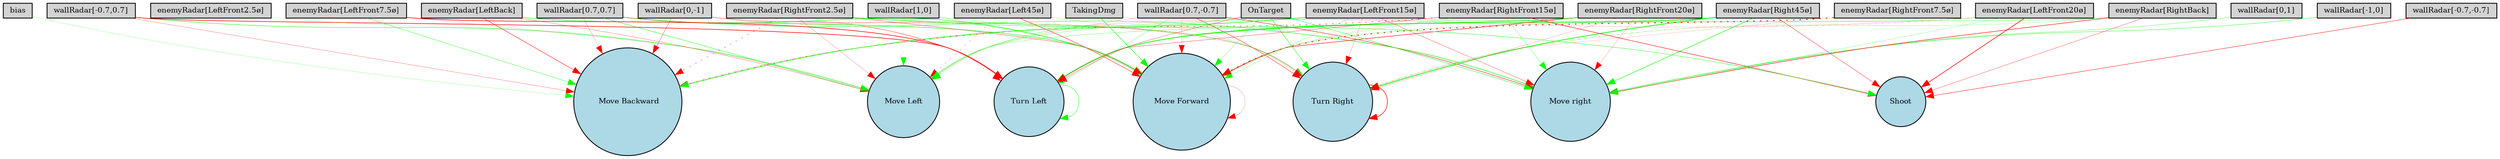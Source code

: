 digraph {
	node [fontsize=9 height=0.2 shape=circle width=0.2]
	"wallRadar[1,0]" [fillcolor=lightgray shape=box style=filled]
	"wallRadar[0,1]" [fillcolor=lightgray shape=box style=filled]
	"wallRadar[-1,0]" [fillcolor=lightgray shape=box style=filled]
	"wallRadar[0,-1]" [fillcolor=lightgray shape=box style=filled]
	"wallRadar[0.7,0.7]" [fillcolor=lightgray shape=box style=filled]
	"wallRadar[-0.7,0.7]" [fillcolor=lightgray shape=box style=filled]
	"wallRadar[-0.7,-0.7]" [fillcolor=lightgray shape=box style=filled]
	"wallRadar[0.7,-0.7]" [fillcolor=lightgray shape=box style=filled]
	"enemyRadar[RightBack]" [fillcolor=lightgray shape=box style=filled]
	"enemyRadar[LeftBack]" [fillcolor=lightgray shape=box style=filled]
	"enemyRadar[Right45ø]" [fillcolor=lightgray shape=box style=filled]
	"enemyRadar[Left45ø]" [fillcolor=lightgray shape=box style=filled]
	"enemyRadar[RightFront20ø]" [fillcolor=lightgray shape=box style=filled]
	"enemyRadar[LeftFront20ø]" [fillcolor=lightgray shape=box style=filled]
	"enemyRadar[RightFront15ø]" [fillcolor=lightgray shape=box style=filled]
	"enemyRadar[LeftFront15ø]" [fillcolor=lightgray shape=box style=filled]
	"enemyRadar[RightFront7.5ø]" [fillcolor=lightgray shape=box style=filled]
	"enemyRadar[LeftFront7.5ø]" [fillcolor=lightgray shape=box style=filled]
	"enemyRadar[RightFront2.5ø]" [fillcolor=lightgray shape=box style=filled]
	"enemyRadar[LeftFront2.5ø]" [fillcolor=lightgray shape=box style=filled]
	OnTarget [fillcolor=lightgray shape=box style=filled]
	TakingDmg [fillcolor=lightgray shape=box style=filled]
	bias [fillcolor=lightgray shape=box style=filled]
	Shoot [fillcolor=lightblue style=filled]
	"Move Forward" [fillcolor=lightblue style=filled]
	" Move Backward" [fillcolor=lightblue style=filled]
	"Move Left" [fillcolor=lightblue style=filled]
	"Move right" [fillcolor=lightblue style=filled]
	"Turn Left" [fillcolor=lightblue style=filled]
	"Turn Right" [fillcolor=lightblue style=filled]
	"enemyRadar[RightFront20ø]" -> "Turn Left" [color=green penwidth=0.6405488827039094 style=solid]
	OnTarget -> "Move Forward" [color=green penwidth=0.2273657725171508 style=solid]
	"enemyRadar[RightFront20ø]" -> "Move Forward" [color=red penwidth=0.5559297309298168 style=solid]
	"enemyRadar[RightFront15ø]" -> "Move Forward" [color=green penwidth=0.19016880811331097 style=solid]
	"enemyRadar[RightFront15ø]" -> "Turn Left" [color=red penwidth=0.3275302829192097 style=solid]
	"enemyRadar[RightBack]" -> "Move right" [color=red penwidth=0.55014026359723 style=solid]
	"wallRadar[-0.7,0.7]" -> "Move Left" [color=green penwidth=0.45077147497090875 style=solid]
	"enemyRadar[LeftBack]" -> " Move Backward" [color=red penwidth=0.4587246035916658 style=solid]
	"enemyRadar[RightFront2.5ø]" -> "Move Left" [color=red penwidth=0.18749180919786101 style=solid]
	"Turn Right" -> "Turn Right" [color=red penwidth=0.655028982873385 style=solid]
	"enemyRadar[RightFront15ø]" -> " Move Backward" [color=red penwidth=0.49667819501588295 style=dotted]
	TakingDmg -> "Turn Right" [color=red penwidth=0.10406768574935216 style=solid]
	OnTarget -> "Move Left" [color=green penwidth=0.2979454047419503 style=solid]
	"enemyRadar[LeftBack]" -> "Move Left" [color=red penwidth=0.23914850591337833 style=solid]
	"wallRadar[0.7,-0.7]" -> "Turn Right" [color=red penwidth=0.4150136901054391 style=solid]
	bias -> " Move Backward" [color=green penwidth=0.1728474222721798 style=solid]
	"enemyRadar[LeftFront7.5ø]" -> " Move Backward" [color=green penwidth=0.338240433210354 style=solid]
	"Turn Left" -> "Turn Left" [color=green penwidth=0.3912020552430695 style=solid]
	OnTarget -> "Turn Left" [color=red penwidth=0.2901364319946381 style=solid]
	"wallRadar[1,0]" -> "Move Forward" [color=green penwidth=0.20948068912599527 style=solid]
	"enemyRadar[LeftFront2.5ø]" -> "Move Left" [color=green penwidth=0.13952164889054663 style=solid]
	"enemyRadar[Right45ø]" -> "Turn Left" [color=green penwidth=0.7457914426932319 style=solid]
	"enemyRadar[Left45ø]" -> "Turn Right" [color=red penwidth=0.11475053984506758 style=solid]
	"wallRadar[1,0]" -> "Move Left" [color=green penwidth=0.1882456792065861 style=dotted]
	"enemyRadar[RightFront20ø]" -> "Move right" [color=red penwidth=0.1636499465118461 style=solid]
	TakingDmg -> "Move Forward" [color=green penwidth=0.5276442069243897 style=solid]
	"wallRadar[0.7,0.7]" -> "Move Left" [color=green penwidth=0.4189414677490003 style=solid]
	"enemyRadar[Left45ø]" -> "Move Forward" [color=red penwidth=0.43456352958382216 style=solid]
	"enemyRadar[Right45ø]" -> "Move right" [color=green penwidth=0.5483506050306797 style=solid]
	"enemyRadar[RightFront2.5ø]" -> "Turn Right" [color=green penwidth=0.36500012996288644 style=solid]
	"enemyRadar[LeftFront15ø]" -> " Move Backward" [color=green penwidth=0.6504991863321529 style=solid]
	"enemyRadar[RightFront2.5ø]" -> Shoot [color=green penwidth=0.39644511387216597 style=solid]
	"enemyRadar[LeftFront15ø]" -> "Move right" [color=red penwidth=0.27725918363380253 style=solid]
	"enemyRadar[LeftFront20ø]" -> "Turn Right" [color=red penwidth=0.16281856530604422 style=dotted]
	"wallRadar[-1,0]" -> "Move right" [color=green penwidth=0.37741383206435375 style=solid]
	"wallRadar[0,1]" -> "Move right" [color=green penwidth=0.2902834671556267 style=solid]
	"enemyRadar[LeftFront15ø]" -> "Move Forward" [color=green penwidth=0.19514875219487526 style=solid]
	"wallRadar[0.7,0.7]" -> "Move Forward" [color=green penwidth=0.4837797814975723 style=solid]
	"wallRadar[0,-1]" -> " Move Backward" [color=red penwidth=0.29508414822509366 style=solid]
	"wallRadar[0,-1]" -> "Move Forward" [color=green penwidth=0.20412786828712648 style=solid]
	"wallRadar[-0.7,0.7]" -> "Turn Left" [color=red penwidth=0.6804728531188022 style=solid]
	"wallRadar[0.7,-0.7]" -> "Move Forward" [color=red penwidth=0.13869858011369615 style=solid]
	"enemyRadar[Right45ø]" -> "Move Left" [color=green penwidth=0.25756598095852273 style=solid]
	"enemyRadar[Right45ø]" -> Shoot [color=red penwidth=0.36360392210562575 style=solid]
	"enemyRadar[LeftFront7.5ø]" -> "Move Left" [color=red penwidth=0.1133405176004109 style=solid]
	"wallRadar[0.7,-0.7]" -> "Move right" [color=red penwidth=0.4786164136993327 style=solid]
	OnTarget -> "Move right" [color=green penwidth=0.3921840193536742 style=solid]
	"enemyRadar[Right45ø]" -> "Turn Right" [color=green penwidth=0.8400558482380132 style=solid]
	"enemyRadar[LeftFront7.5ø]" -> "Turn Left" [color=red penwidth=0.6895666224970837 style=solid]
	"wallRadar[0,-1]" -> "Turn Left" [color=red penwidth=0.119597937811568 style=solid]
	"enemyRadar[LeftBack]" -> "Move Forward" [color=green penwidth=0.5301955038095412 style=solid]
	"enemyRadar[Left45ø]" -> "Move Left" [color=red penwidth=0.26724857497233867 style=dotted]
	"enemyRadar[RightFront15ø]" -> "Move right" [color=green penwidth=0.25455146791577554 style=solid]
	"enemyRadar[LeftFront15ø]" -> "Turn Right" [color=red penwidth=0.17668492095625254 style=solid]
	"wallRadar[1,0]" -> "Turn Left" [color=red penwidth=0.13263040383290545 style=dotted]
	"Move Forward" -> "Move Forward" [color=red penwidth=0.17642578610447707 style=solid]
	"wallRadar[0.7,0.7]" -> "Move right" [color=green penwidth=0.40468012051780533 style=solid]
	"enemyRadar[LeftFront20ø]" -> Shoot [color=red penwidth=0.6753444646068577 style=solid]
	"enemyRadar[RightFront20ø]" -> "Turn Right" [color=red penwidth=0.15190284520333047 style=solid]
	"enemyRadar[LeftFront20ø]" -> "Move Forward" [color=green penwidth=0.18982238364494633 style=solid]
	"wallRadar[-0.7,-0.7]" -> Shoot [color=red penwidth=0.4366312311443945 style=solid]
	TakingDmg -> "Move Left" [color=green penwidth=0.1048760014858644 style=solid]
	"enemyRadar[RightFront7.5ø]" -> "Move Forward" [color=red penwidth=0.9157540599055191 style=dotted]
	"wallRadar[0,-1]" -> "Turn Right" [color=red penwidth=0.28690517186580866 style=solid]
	"enemyRadar[Right45ø]" -> "Move Forward" [color=red penwidth=0.10680407839798 style=solid]
	"enemyRadar[RightBack]" -> Shoot [color=red penwidth=0.281203847402265 style=solid]
	"enemyRadar[RightFront15ø]" -> Shoot [color=red penwidth=0.5295549094643401 style=solid]
	"enemyRadar[LeftFront20ø]" -> "Move right" [color=green penwidth=0.2071693853904575 style=solid]
	"enemyRadar[LeftFront20ø]" -> " Move Backward" [color=red penwidth=0.13791879950874908 style=solid]
	"wallRadar[0.7,-0.7]" -> "Turn Left" [color=green penwidth=0.24273115396588094 style=solid]
	"wallRadar[0.7,0.7]" -> "Turn Left" [color=red penwidth=0.2857395490246666 style=solid]
	"wallRadar[1,0]" -> "Move right" [color=green penwidth=0.21986738958117596 style=solid]
	"enemyRadar[RightBack]" -> "Turn Right" [color=green penwidth=0.18293368137703703 style=solid]
	"enemyRadar[RightFront7.5ø]" -> "Turn Right" [color=red penwidth=0.12370541028907689 style=solid]
	"enemyRadar[RightFront2.5ø]" -> "Move Forward" [color=red penwidth=0.3085961681112519 style=solid]
	"wallRadar[-0.7,0.7]" -> " Move Backward" [color=red penwidth=0.2267807031663079 style=solid]
	"enemyRadar[RightBack]" -> "Move Left" [color=green penwidth=0.2588293274131154 style=solid]
	"enemyRadar[RightFront2.5ø]" -> " Move Backward" [color=red penwidth=0.36113933788297403 style=dotted]
	OnTarget -> "Turn Right" [color=green penwidth=0.44906146134433 style=solid]
	"wallRadar[0.7,-0.7]" -> "Move Left" [color=red penwidth=0.1528034906565215 style=solid]
	"wallRadar[0.7,0.7]" -> " Move Backward" [color=red penwidth=0.1798818035596595 style=solid]
}
